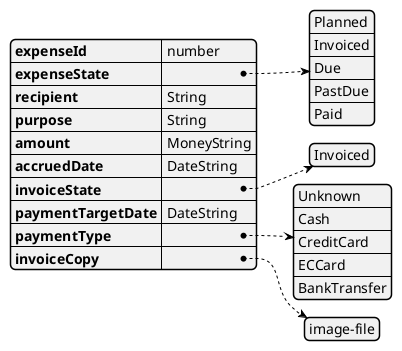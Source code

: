 @startjson
{
    "expenseId": "number",
    "expenseState": ["Planned", "Invoiced", "Due", "PastDue", "Paid"],
    "recipient": "String",
    "purpose": "String",
    "amount": "MoneyString",
    "accruedDate": "DateString",
    "invoiceState": ["Invoiced"],
    "paymentTargetDate": "DateString",
    "paymentType": ["Unknown", "Cash", "CreditCard", "ECCard", "BankTransfer"],
    "invoiceCopy": ["image-file"]
}
@endjson